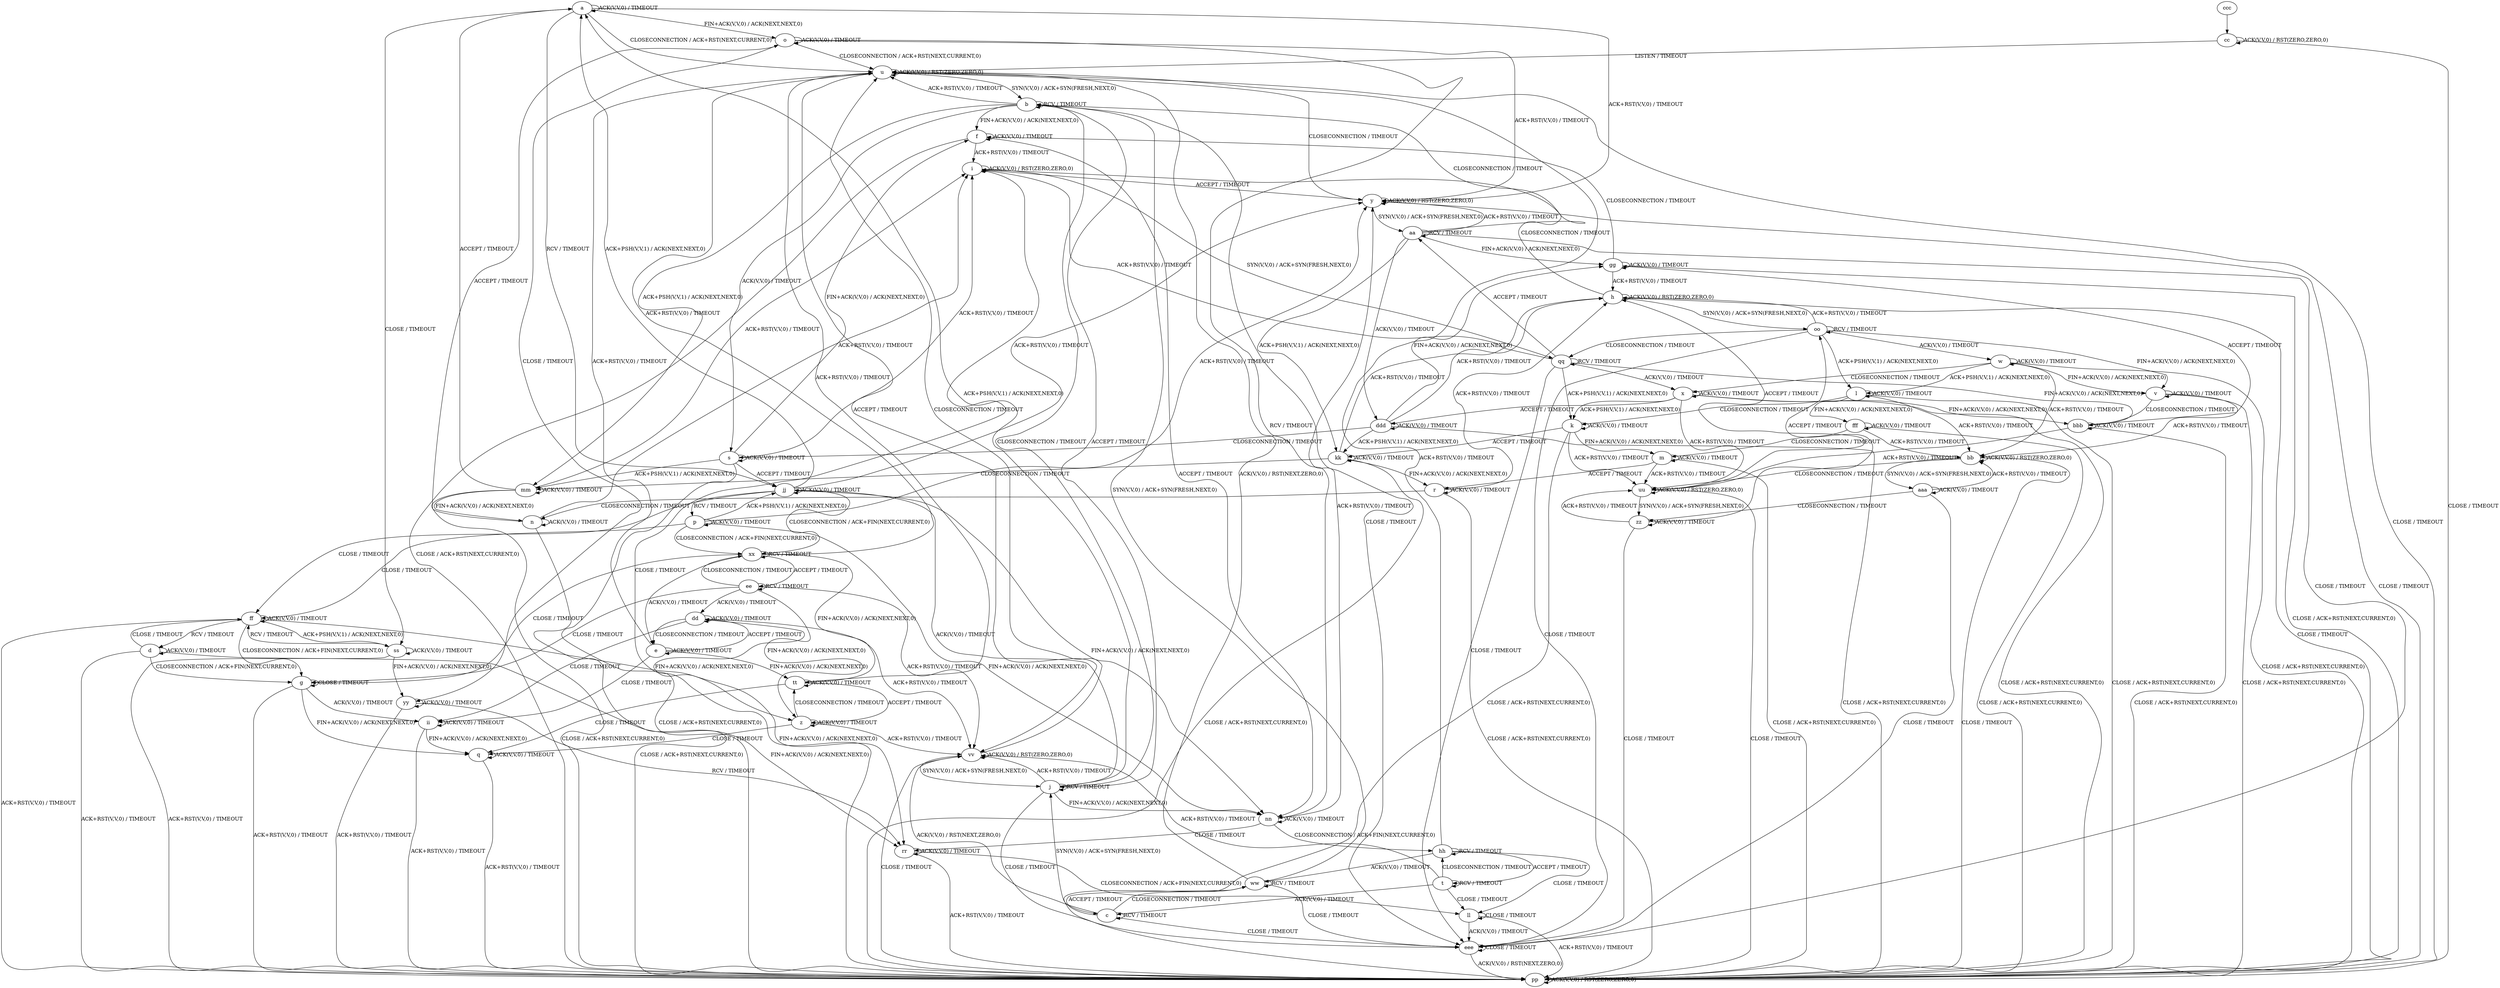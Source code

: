 digraph "" {
	graph ["Incoming time"=11.745974779129028,
		"Outgoing time"=20.672927379608154,
		Output="{'States': 58, 'Transitions': 685, 'Filename': '../results/tcp/TCP_Linux_Server-TCP_Linux_Server-msat-2.dot'}",
		Reference="{'States': 58, 'Transitions': 685, 'Filename': '../subjects/tcp/TCP_Linux_Server.dot'}",
		Solver=msat,
		Updated="{'States': 58, 'Transitions': 685, 'Filename': '../subjects/tcp/TCP_Linux_Server.dot'}",
		"f-measure"=1.0,
		precision=1.0,
		recall=1.0
	];
	a -> a [key=0,
	label="ACK(V,V,0) / TIMEOUT"];
a -> o [key=0,
label="FIN+ACK(V,V,0) / ACK(NEXT,NEXT,0)"];
a -> u [key=0,
label="CLOSECONNECTION / ACK+RST(NEXT,CURRENT,0)"];
a -> y [key=0,
label="ACK+RST(V,V,0) / TIMEOUT"];
a -> jj [key=0,
label="RCV / TIMEOUT"];
a -> ss [key=0,
label="CLOSE / TIMEOUT"];
b -> b [key=0,
label="RCV / TIMEOUT"];
b -> f [key=0,
label="FIN+ACK(V,V,0) / ACK(NEXT,NEXT,0)"];
b -> j [key=0,
label="ACCEPT / TIMEOUT"];
b -> s [key=0,
label="ACK(V,V,0) / TIMEOUT"];
b -> u [key=0,
label="ACK+RST(V,V,0) / TIMEOUT"];
b -> mm [key=0,
label="ACK+PSH(V,V,1) / ACK(NEXT,NEXT,0)"];
b -> eee [key=0,
label="CLOSE / TIMEOUT"];
c -> c [key=0,
label="RCV / TIMEOUT"];
c -> j [key=0,
label="SYN(V,V,0) / ACK+SYN(FRESH,NEXT,0)"];
c -> vv [key=0,
label="ACK(V,V,0) / RST(NEXT,ZERO,0)"];
c -> ww [key=0,
label="CLOSECONNECTION / TIMEOUT"];
c -> eee [key=0,
label="CLOSE / TIMEOUT"];
d -> d [key=0,
label="ACK(V,V,0) / TIMEOUT"];
d -> g [key=0,
label="CLOSECONNECTION / ACK+FIN(NEXT,CURRENT,0)"];
d -> ff [key=0,
label="CLOSE / TIMEOUT"];
d -> pp [key=0,
label="ACK+RST(V,V,0) / TIMEOUT"];
d -> rr [key=0,
label="FIN+ACK(V,V,0) / ACK(NEXT,NEXT,0)"];
e -> e [key=0,
label="ACK(V,V,0) / TIMEOUT"];
e -> u [key=0,
label="ACK+RST(V,V,0) / TIMEOUT"];
e -> dd [key=0,
label="ACCEPT / TIMEOUT"];
e -> ii [key=0,
label="CLOSE / TIMEOUT"];
e -> tt [key=0,
label="FIN+ACK(V,V,0) / ACK(NEXT,NEXT,0)"];
f -> f [key=0,
label="ACK(V,V,0) / TIMEOUT"];
f -> i [key=0,
label="ACK+RST(V,V,0) / TIMEOUT"];
f -> nn [key=0,
label="ACCEPT / TIMEOUT"];
f -> pp [key=0,
label="CLOSE / ACK+RST(NEXT,CURRENT,0)"];
g -> g [key=0,
label="CLOSE / TIMEOUT"];
g -> q [key=0,
label="FIN+ACK(V,V,0) / ACK(NEXT,NEXT,0)"];
g -> ii [key=0,
label="ACK(V,V,0) / TIMEOUT"];
g -> pp [key=0,
label="ACK+RST(V,V,0) / TIMEOUT"];
h -> h [key=0,
label="ACK(V,V,0) / RST(ZERO,ZERO,0)"];
h -> i [key=0,
label="CLOSECONNECTION / TIMEOUT"];
h -> oo [key=0,
label="SYN(V,V,0) / ACK+SYN(FRESH,NEXT,0)"];
h -> pp [key=0,
label="CLOSE / TIMEOUT"];
i -> i [key=0,
label="ACK(V,V,0) / RST(ZERO,ZERO,0)"];
i -> y [key=0,
label="ACCEPT / TIMEOUT"];
i -> pp [key=0,
label="CLOSE / TIMEOUT"];
i -> qq [key=0,
label="SYN(V,V,0) / ACK+SYN(FRESH,NEXT,0)"];
j -> a [key=0,
label="ACK+PSH(V,V,1) / ACK(NEXT,NEXT,0)"];
j -> b [key=0,
label="CLOSECONNECTION / TIMEOUT"];
j -> j [key=0,
label="RCV / TIMEOUT"];
j -> jj [key=0,
label="ACK(V,V,0) / TIMEOUT"];
j -> nn [key=0,
label="FIN+ACK(V,V,0) / ACK(NEXT,NEXT,0)"];
j -> vv [key=0,
label="ACK+RST(V,V,0) / TIMEOUT"];
j -> eee [key=0,
label="CLOSE / TIMEOUT"];
k -> k [key=0,
label="ACK(V,V,0) / TIMEOUT"];
k -> m [key=0,
label="FIN+ACK(V,V,0) / ACK(NEXT,NEXT,0)"];
k -> kk [key=0,
label="ACCEPT / TIMEOUT"];
k -> pp [key=0,
label="CLOSE / ACK+RST(NEXT,CURRENT,0)"];
k -> uu [key=0,
label="ACK+RST(V,V,0) / TIMEOUT"];
l -> k [key=0,
label="CLOSECONNECTION / TIMEOUT"];
l -> l [key=0,
label="ACK(V,V,0) / TIMEOUT"];
l -> bb [key=0,
label="ACK+RST(V,V,0) / TIMEOUT"];
l -> pp [key=0,
label="CLOSE / ACK+RST(NEXT,CURRENT,0)"];
l -> fff [key=0,
label="FIN+ACK(V,V,0) / ACK(NEXT,NEXT,0)"];
m -> m [key=0,
label="ACK(V,V,0) / TIMEOUT"];
m -> r [key=0,
label="ACCEPT / TIMEOUT"];
m -> pp [key=0,
label="CLOSE / ACK+RST(NEXT,CURRENT,0)"];
m -> uu [key=0,
label="ACK+RST(V,V,0) / TIMEOUT"];
n -> i [key=0,
label="ACK+RST(V,V,0) / TIMEOUT"];
n -> n [key=0,
label="ACK(V,V,0) / TIMEOUT"];
n -> o [key=0,
label="ACCEPT / TIMEOUT"];
n -> pp [key=0,
label="CLOSE / ACK+RST(NEXT,CURRENT,0)"];
o -> o [key=0,
label="ACK(V,V,0) / TIMEOUT"];
o -> u [key=0,
label="CLOSECONNECTION / ACK+RST(NEXT,CURRENT,0)"];
o -> y [key=0,
label="ACK+RST(V,V,0) / TIMEOUT"];
o -> nn [key=0,
label="RCV / TIMEOUT"];
o -> yy [key=0,
label="CLOSE / TIMEOUT"];
p -> p [key=0,
label="ACK(V,V,0) / TIMEOUT"];
p -> y [key=0,
label="ACK+RST(V,V,0) / TIMEOUT"];
p -> ff [key=0,
label="CLOSE / TIMEOUT"];
p -> jj [key=0,
label="ACK+PSH(V,V,1) / ACK(NEXT,NEXT,0)"];
p -> nn [key=0,
label="FIN+ACK(V,V,0) / ACK(NEXT,NEXT,0)"];
p -> xx [key=0,
label="CLOSECONNECTION / ACK+FIN(NEXT,CURRENT,0)"];
q -> q [key=0,
label="ACK(V,V,0) / TIMEOUT"];
q -> pp [key=0,
label="ACK+RST(V,V,0) / TIMEOUT"];
r -> h [key=0,
label="ACK+RST(V,V,0) / TIMEOUT"];
r -> n [key=0,
label="CLOSECONNECTION / TIMEOUT"];
r -> r [key=0,
label="ACK(V,V,0) / TIMEOUT"];
r -> pp [key=0,
label="CLOSE / ACK+RST(NEXT,CURRENT,0)"];
s -> f [key=0,
label="FIN+ACK(V,V,0) / ACK(NEXT,NEXT,0)"];
s -> i [key=0,
label="ACK+RST(V,V,0) / TIMEOUT"];
s -> s [key=0,
label="ACK(V,V,0) / TIMEOUT"];
s -> jj [key=0,
label="ACCEPT / TIMEOUT"];
s -> mm [key=0,
label="ACK+PSH(V,V,1) / ACK(NEXT,NEXT,0)"];
s -> pp [key=0,
label="CLOSE / ACK+RST(NEXT,CURRENT,0)"];
t -> c [key=0,
label="ACK(V,V,0) / TIMEOUT"];
t -> t [key=0,
label="RCV / TIMEOUT"];
t -> hh [key=0,
label="CLOSECONNECTION / TIMEOUT"];
t -> ll [key=0,
label="CLOSE / TIMEOUT"];
t -> vv [key=0,
label="ACK+RST(V,V,0) / TIMEOUT"];
u -> b [key=0,
label="SYN(V,V,0) / ACK+SYN(FRESH,NEXT,0)"];
u -> u [key=0,
label="ACK(V,V,0) / RST(ZERO,ZERO,0)"];
u -> pp [key=0,
label="CLOSE / TIMEOUT"];
u -> vv [key=0,
label="ACCEPT / TIMEOUT"];
v -> v [key=0,
label="ACK(V,V,0) / TIMEOUT"];
v -> bb [key=0,
label="ACK+RST(V,V,0) / TIMEOUT"];
v -> pp [key=0,
label="CLOSE / ACK+RST(NEXT,CURRENT,0)"];
v -> bbb [key=0,
label="CLOSECONNECTION / TIMEOUT"];
w -> l [key=0,
label="ACK+PSH(V,V,1) / ACK(NEXT,NEXT,0)"];
w -> v [key=0,
label="FIN+ACK(V,V,0) / ACK(NEXT,NEXT,0)"];
w -> w [key=0,
label="ACK(V,V,0) / TIMEOUT"];
w -> x [key=0,
label="CLOSECONNECTION / TIMEOUT"];
w -> bb [key=0,
label="ACK+RST(V,V,0) / TIMEOUT"];
w -> pp [key=0,
label="CLOSE / ACK+RST(NEXT,CURRENT,0)"];
x -> k [key=0,
label="ACK+PSH(V,V,1) / ACK(NEXT,NEXT,0)"];
x -> x [key=0,
label="ACK(V,V,0) / TIMEOUT"];
x -> pp [key=0,
label="CLOSE / ACK+RST(NEXT,CURRENT,0)"];
x -> uu [key=0,
label="ACK+RST(V,V,0) / TIMEOUT"];
x -> bbb [key=0,
label="FIN+ACK(V,V,0) / ACK(NEXT,NEXT,0)"];
x -> ddd [key=0,
label="ACCEPT / TIMEOUT"];
y -> u [key=0,
label="CLOSECONNECTION / TIMEOUT"];
y -> y [key=0,
label="ACK(V,V,0) / RST(ZERO,ZERO,0)"];
y -> aa [key=0,
label="SYN(V,V,0) / ACK+SYN(FRESH,NEXT,0)"];
y -> pp [key=0,
label="CLOSE / TIMEOUT"];
z -> q [key=0,
label="CLOSE / TIMEOUT"];
z -> z [key=0,
label="ACK(V,V,0) / TIMEOUT"];
z -> tt [key=0,
label="CLOSECONNECTION / TIMEOUT"];
z -> vv [key=0,
label="ACK+RST(V,V,0) / TIMEOUT"];
aa -> b [key=0,
label="CLOSECONNECTION / TIMEOUT"];
aa -> y [key=0,
label="ACK+RST(V,V,0) / TIMEOUT"];
aa -> aa [key=0,
label="RCV / TIMEOUT"];
aa -> gg [key=0,
label="FIN+ACK(V,V,0) / ACK(NEXT,NEXT,0)"];
aa -> kk [key=0,
label="ACK+PSH(V,V,1) / ACK(NEXT,NEXT,0)"];
aa -> ddd [key=0,
label="ACK(V,V,0) / TIMEOUT"];
aa -> eee [key=0,
label="CLOSE / TIMEOUT"];
bb -> bb [key=0,
label="ACK(V,V,0) / RST(ZERO,ZERO,0)"];
bb -> pp [key=0,
label="CLOSE / TIMEOUT"];
bb -> uu [key=0,
label="CLOSECONNECTION / TIMEOUT"];
bb -> aaa [key=0,
label="SYN(V,V,0) / ACK+SYN(FRESH,NEXT,0)"];
cc -> u [key=0,
label="LISTEN / TIMEOUT"];
cc -> cc [key=0,
label="ACK(V,V,0) / RST(ZERO,ZERO,0)"];
cc -> pp [key=0,
label="CLOSE / TIMEOUT"];
dd -> e [key=0,
label="CLOSECONNECTION / TIMEOUT"];
dd -> z [key=0,
label="FIN+ACK(V,V,0) / ACK(NEXT,NEXT,0)"];
dd -> dd [key=0,
label="ACK(V,V,0) / TIMEOUT"];
dd -> ii [key=0,
label="CLOSE / TIMEOUT"];
dd -> vv [key=0,
label="ACK+RST(V,V,0) / TIMEOUT"];
ee -> g [key=0,
label="CLOSE / TIMEOUT"];
ee -> z [key=0,
label="FIN+ACK(V,V,0) / ACK(NEXT,NEXT,0)"];
ee -> dd [key=0,
label="ACK(V,V,0) / TIMEOUT"];
ee -> ee [key=0,
label="RCV / TIMEOUT"];
ee -> vv [key=0,
label="ACK+RST(V,V,0) / TIMEOUT"];
ee -> xx [key=0,
label="CLOSECONNECTION / TIMEOUT"];
ff -> d [key=0,
label="RCV / TIMEOUT"];
ff -> g [key=0,
label="CLOSECONNECTION / ACK+FIN(NEXT,CURRENT,0)"];
ff -> ff [key=0,
label="ACK(V,V,0) / TIMEOUT"];
ff -> pp [key=0,
label="ACK+RST(V,V,0) / TIMEOUT"];
ff -> rr [key=0,
label="FIN+ACK(V,V,0) / ACK(NEXT,NEXT,0)"];
ff -> ss [key=0,
label="ACK+PSH(V,V,1) / ACK(NEXT,NEXT,0)"];
gg -> f [key=0,
label="CLOSECONNECTION / TIMEOUT"];
gg -> h [key=0,
label="ACK+RST(V,V,0) / TIMEOUT"];
gg -> gg [key=0,
label="ACK(V,V,0) / TIMEOUT"];
gg -> pp [key=0,
label="CLOSE / ACK+RST(NEXT,CURRENT,0)"];
hh -> t [key=0,
label="ACCEPT / TIMEOUT"];
hh -> u [key=0,
label="ACK+RST(V,V,0) / TIMEOUT"];
hh -> hh [key=0,
label="RCV / TIMEOUT"];
hh -> ll [key=0,
label="CLOSE / TIMEOUT"];
hh -> ww [key=0,
label="ACK(V,V,0) / TIMEOUT"];
ii -> q [key=0,
label="FIN+ACK(V,V,0) / ACK(NEXT,NEXT,0)"];
ii -> ii [key=0,
label="ACK(V,V,0) / TIMEOUT"];
ii -> pp [key=0,
label="ACK+RST(V,V,0) / TIMEOUT"];
jj -> a [key=0,
label="ACK+PSH(V,V,1) / ACK(NEXT,NEXT,0)"];
jj -> p [key=0,
label="RCV / TIMEOUT"];
jj -> y [key=0,
label="ACK+RST(V,V,0) / TIMEOUT"];
jj -> ff [key=0,
label="CLOSE / TIMEOUT"];
jj -> jj [key=0,
label="ACK(V,V,0) / TIMEOUT"];
jj -> nn [key=0,
label="FIN+ACK(V,V,0) / ACK(NEXT,NEXT,0)"];
jj -> xx [key=0,
label="CLOSECONNECTION / ACK+FIN(NEXT,CURRENT,0)"];
kk -> h [key=0,
label="ACK+RST(V,V,0) / TIMEOUT"];
kk -> r [key=0,
label="FIN+ACK(V,V,0) / ACK(NEXT,NEXT,0)"];
kk -> kk [key=0,
label="ACK(V,V,0) / TIMEOUT"];
kk -> mm [key=0,
label="CLOSECONNECTION / TIMEOUT"];
kk -> pp [key=0,
label="CLOSE / ACK+RST(NEXT,CURRENT,0)"];
ll -> ll [key=0,
label="CLOSE / TIMEOUT"];
ll -> pp [key=0,
label="ACK+RST(V,V,0) / TIMEOUT"];
ll -> eee [key=0,
label="ACK(V,V,0) / TIMEOUT"];
mm -> a [key=0,
label="ACCEPT / TIMEOUT"];
mm -> i [key=0,
label="ACK+RST(V,V,0) / TIMEOUT"];
mm -> n [key=0,
label="FIN+ACK(V,V,0) / ACK(NEXT,NEXT,0)"];
mm -> mm [key=0,
label="ACK(V,V,0) / TIMEOUT"];
mm -> pp [key=0,
label="CLOSE / ACK+RST(NEXT,CURRENT,0)"];
nn -> y [key=0,
label="ACK+RST(V,V,0) / TIMEOUT"];
nn -> hh [key=0,
label="CLOSECONNECTION / ACK+FIN(NEXT,CURRENT,0)"];
nn -> nn [key=0,
label="ACK(V,V,0) / TIMEOUT"];
nn -> rr [key=0,
label="CLOSE / TIMEOUT"];
oo -> h [key=0,
label="ACK+RST(V,V,0) / TIMEOUT"];
oo -> l [key=0,
label="ACK+PSH(V,V,1) / ACK(NEXT,NEXT,0)"];
oo -> v [key=0,
label="FIN+ACK(V,V,0) / ACK(NEXT,NEXT,0)"];
oo -> w [key=0,
label="ACK(V,V,0) / TIMEOUT"];
oo -> oo [key=0,
label="RCV / TIMEOUT"];
oo -> qq [key=0,
label="CLOSECONNECTION / TIMEOUT"];
oo -> eee [key=0,
label="CLOSE / TIMEOUT"];
pp -> pp [key=0,
label="ACK(V,V,0) / RST(ZERO,ZERO,0)"];
qq -> i [key=0,
label="ACK+RST(V,V,0) / TIMEOUT"];
qq -> k [key=0,
label="ACK+PSH(V,V,1) / ACK(NEXT,NEXT,0)"];
qq -> x [key=0,
label="ACK(V,V,0) / TIMEOUT"];
qq -> aa [key=0,
label="ACCEPT / TIMEOUT"];
qq -> qq [key=0,
label="RCV / TIMEOUT"];
qq -> bbb [key=0,
label="FIN+ACK(V,V,0) / ACK(NEXT,NEXT,0)"];
qq -> eee [key=0,
label="CLOSE / TIMEOUT"];
rr -> ll [key=0,
label="CLOSECONNECTION / ACK+FIN(NEXT,CURRENT,0)"];
rr -> pp [key=0,
label="ACK+RST(V,V,0) / TIMEOUT"];
rr -> rr [key=0,
label="ACK(V,V,0) / TIMEOUT"];
ss -> ff [key=0,
label="RCV / TIMEOUT"];
ss -> pp [key=0,
label="ACK+RST(V,V,0) / TIMEOUT"];
ss -> ss [key=0,
label="ACK(V,V,0) / TIMEOUT"];
ss -> yy [key=0,
label="FIN+ACK(V,V,0) / ACK(NEXT,NEXT,0)"];
tt -> q [key=0,
label="CLOSE / TIMEOUT"];
tt -> u [key=0,
label="ACK+RST(V,V,0) / TIMEOUT"];
tt -> z [key=0,
label="ACCEPT / TIMEOUT"];
tt -> tt [key=0,
label="ACK(V,V,0) / TIMEOUT"];
uu -> h [key=0,
label="ACCEPT / TIMEOUT"];
uu -> pp [key=0,
label="CLOSE / TIMEOUT"];
uu -> uu [key=0,
label="ACK(V,V,0) / RST(ZERO,ZERO,0)"];
uu -> zz [key=0,
label="SYN(V,V,0) / ACK+SYN(FRESH,NEXT,0)"];
vv -> j [key=0,
label="SYN(V,V,0) / ACK+SYN(FRESH,NEXT,0)"];
vv -> u [key=0,
label="CLOSECONNECTION / TIMEOUT"];
vv -> pp [key=0,
label="CLOSE / TIMEOUT"];
vv -> vv [key=0,
label="ACK(V,V,0) / RST(ZERO,ZERO,0)"];
ww -> b [key=0,
label="SYN(V,V,0) / ACK+SYN(FRESH,NEXT,0)"];
ww -> c [key=0,
label="ACCEPT / TIMEOUT"];
ww -> u [key=0,
label="ACK(V,V,0) / RST(NEXT,ZERO,0)"];
ww -> ww [key=0,
label="RCV / TIMEOUT"];
ww -> eee [key=0,
label="CLOSE / TIMEOUT"];
xx -> e [key=0,
label="ACK(V,V,0) / TIMEOUT"];
xx -> g [key=0,
label="CLOSE / TIMEOUT"];
xx -> u [key=0,
label="ACK+RST(V,V,0) / TIMEOUT"];
xx -> ee [key=0,
label="ACCEPT / TIMEOUT"];
xx -> tt [key=0,
label="FIN+ACK(V,V,0) / ACK(NEXT,NEXT,0)"];
xx -> xx [key=0,
label="RCV / TIMEOUT"];
yy -> pp [key=0,
label="ACK+RST(V,V,0) / TIMEOUT"];
yy -> rr [key=0,
label="RCV / TIMEOUT"];
yy -> yy [key=0,
label="ACK(V,V,0) / TIMEOUT"];
zz -> oo [key=0,
label="ACCEPT / TIMEOUT"];
zz -> uu [key=0,
label="ACK+RST(V,V,0) / TIMEOUT"];
zz -> zz [key=0,
label="ACK(V,V,0) / TIMEOUT"];
zz -> eee [key=0,
label="CLOSE / TIMEOUT"];
aaa -> bb [key=0,
label="ACK+RST(V,V,0) / TIMEOUT"];
aaa -> zz [key=0,
label="CLOSECONNECTION / TIMEOUT"];
aaa -> aaa [key=0,
label="ACK(V,V,0) / TIMEOUT"];
aaa -> eee [key=0,
label="CLOSE / TIMEOUT"];
bbb -> gg [key=0,
label="ACCEPT / TIMEOUT"];
bbb -> pp [key=0,
label="CLOSE / ACK+RST(NEXT,CURRENT,0)"];
bbb -> uu [key=0,
label="ACK+RST(V,V,0) / TIMEOUT"];
bbb -> bbb [key=0,
label="ACK(V,V,0) / TIMEOUT"];
ccc -> cc [key=0];
ddd -> h [key=0,
label="ACK+RST(V,V,0) / TIMEOUT"];
ddd -> s [key=0,
label="CLOSECONNECTION / TIMEOUT"];
ddd -> gg [key=0,
label="FIN+ACK(V,V,0) / ACK(NEXT,NEXT,0)"];
ddd -> kk [key=0,
label="ACK+PSH(V,V,1) / ACK(NEXT,NEXT,0)"];
ddd -> pp [key=0,
label="CLOSE / ACK+RST(NEXT,CURRENT,0)"];
ddd -> ddd [key=0,
label="ACK(V,V,0) / TIMEOUT"];
eee -> pp [key=0,
label="ACK(V,V,0) / RST(NEXT,ZERO,0)"];
eee -> eee [key=0,
label="CLOSE / TIMEOUT"];
fff -> m [key=0,
label="CLOSECONNECTION / TIMEOUT"];
fff -> bb [key=0,
label="ACK+RST(V,V,0) / TIMEOUT"];
fff -> pp [key=0,
label="CLOSE / ACK+RST(NEXT,CURRENT,0)"];
fff -> fff [key=0,
label="ACK(V,V,0) / TIMEOUT"];
}
